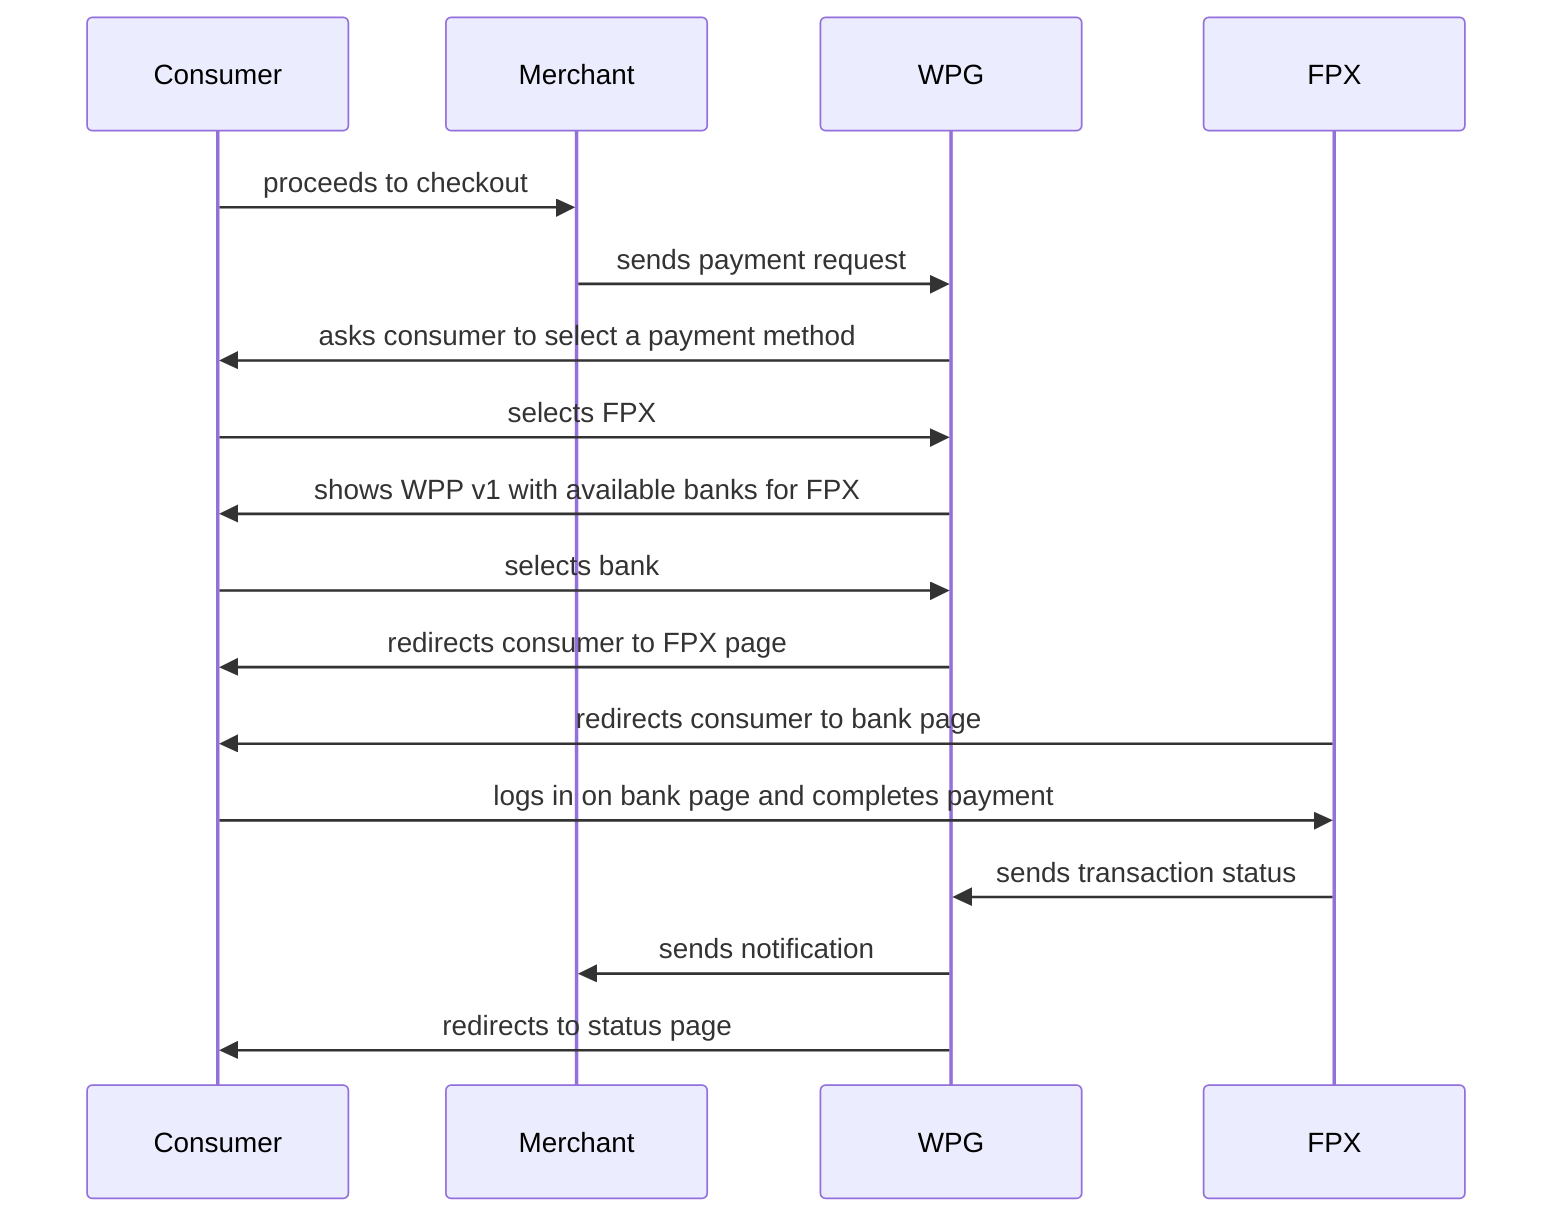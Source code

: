 sequenceDiagram

    participant Consumer

    participant Merchant

    participant WPG

    participant FPX

Consumer->>Merchant: proceeds to checkout

Merchant->>WPG: sends payment request

WPG->>Consumer: asks consumer to select a payment method

Consumer->>WPG: selects FPX

WPG->> Consumer: shows WPP v1 with available banks for FPX

Consumer->>WPG: selects bank

WPG->>Consumer: redirects consumer to FPX page

FPX->>Consumer: redirects consumer to bank page

Consumer->>FPX: logs in on bank page and completes payment

FPX->>WPG: sends transaction status

WPG->>Merchant: sends notification

WPG->>Consumer: redirects to status page